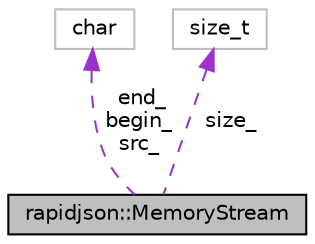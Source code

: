 digraph "rapidjson::MemoryStream"
{
 // INTERACTIVE_SVG=YES
 // LATEX_PDF_SIZE
  edge [fontname="Helvetica",fontsize="10",labelfontname="Helvetica",labelfontsize="10"];
  node [fontname="Helvetica",fontsize="10",shape=record];
  Node1 [label="rapidjson::MemoryStream",height=0.2,width=0.4,color="black", fillcolor="grey75", style="filled", fontcolor="black",tooltip="Represents an in-memory input byte stream."];
  Node2 -> Node1 [dir="back",color="darkorchid3",fontsize="10",style="dashed",label=" end_\nbegin_\nsrc_" ,fontname="Helvetica"];
  Node2 [label="char",height=0.2,width=0.4,color="grey75", fillcolor="white", style="filled",tooltip=" "];
  Node3 -> Node1 [dir="back",color="darkorchid3",fontsize="10",style="dashed",label=" size_" ,fontname="Helvetica"];
  Node3 [label="size_t",height=0.2,width=0.4,color="grey75", fillcolor="white", style="filled",tooltip=" "];
}
